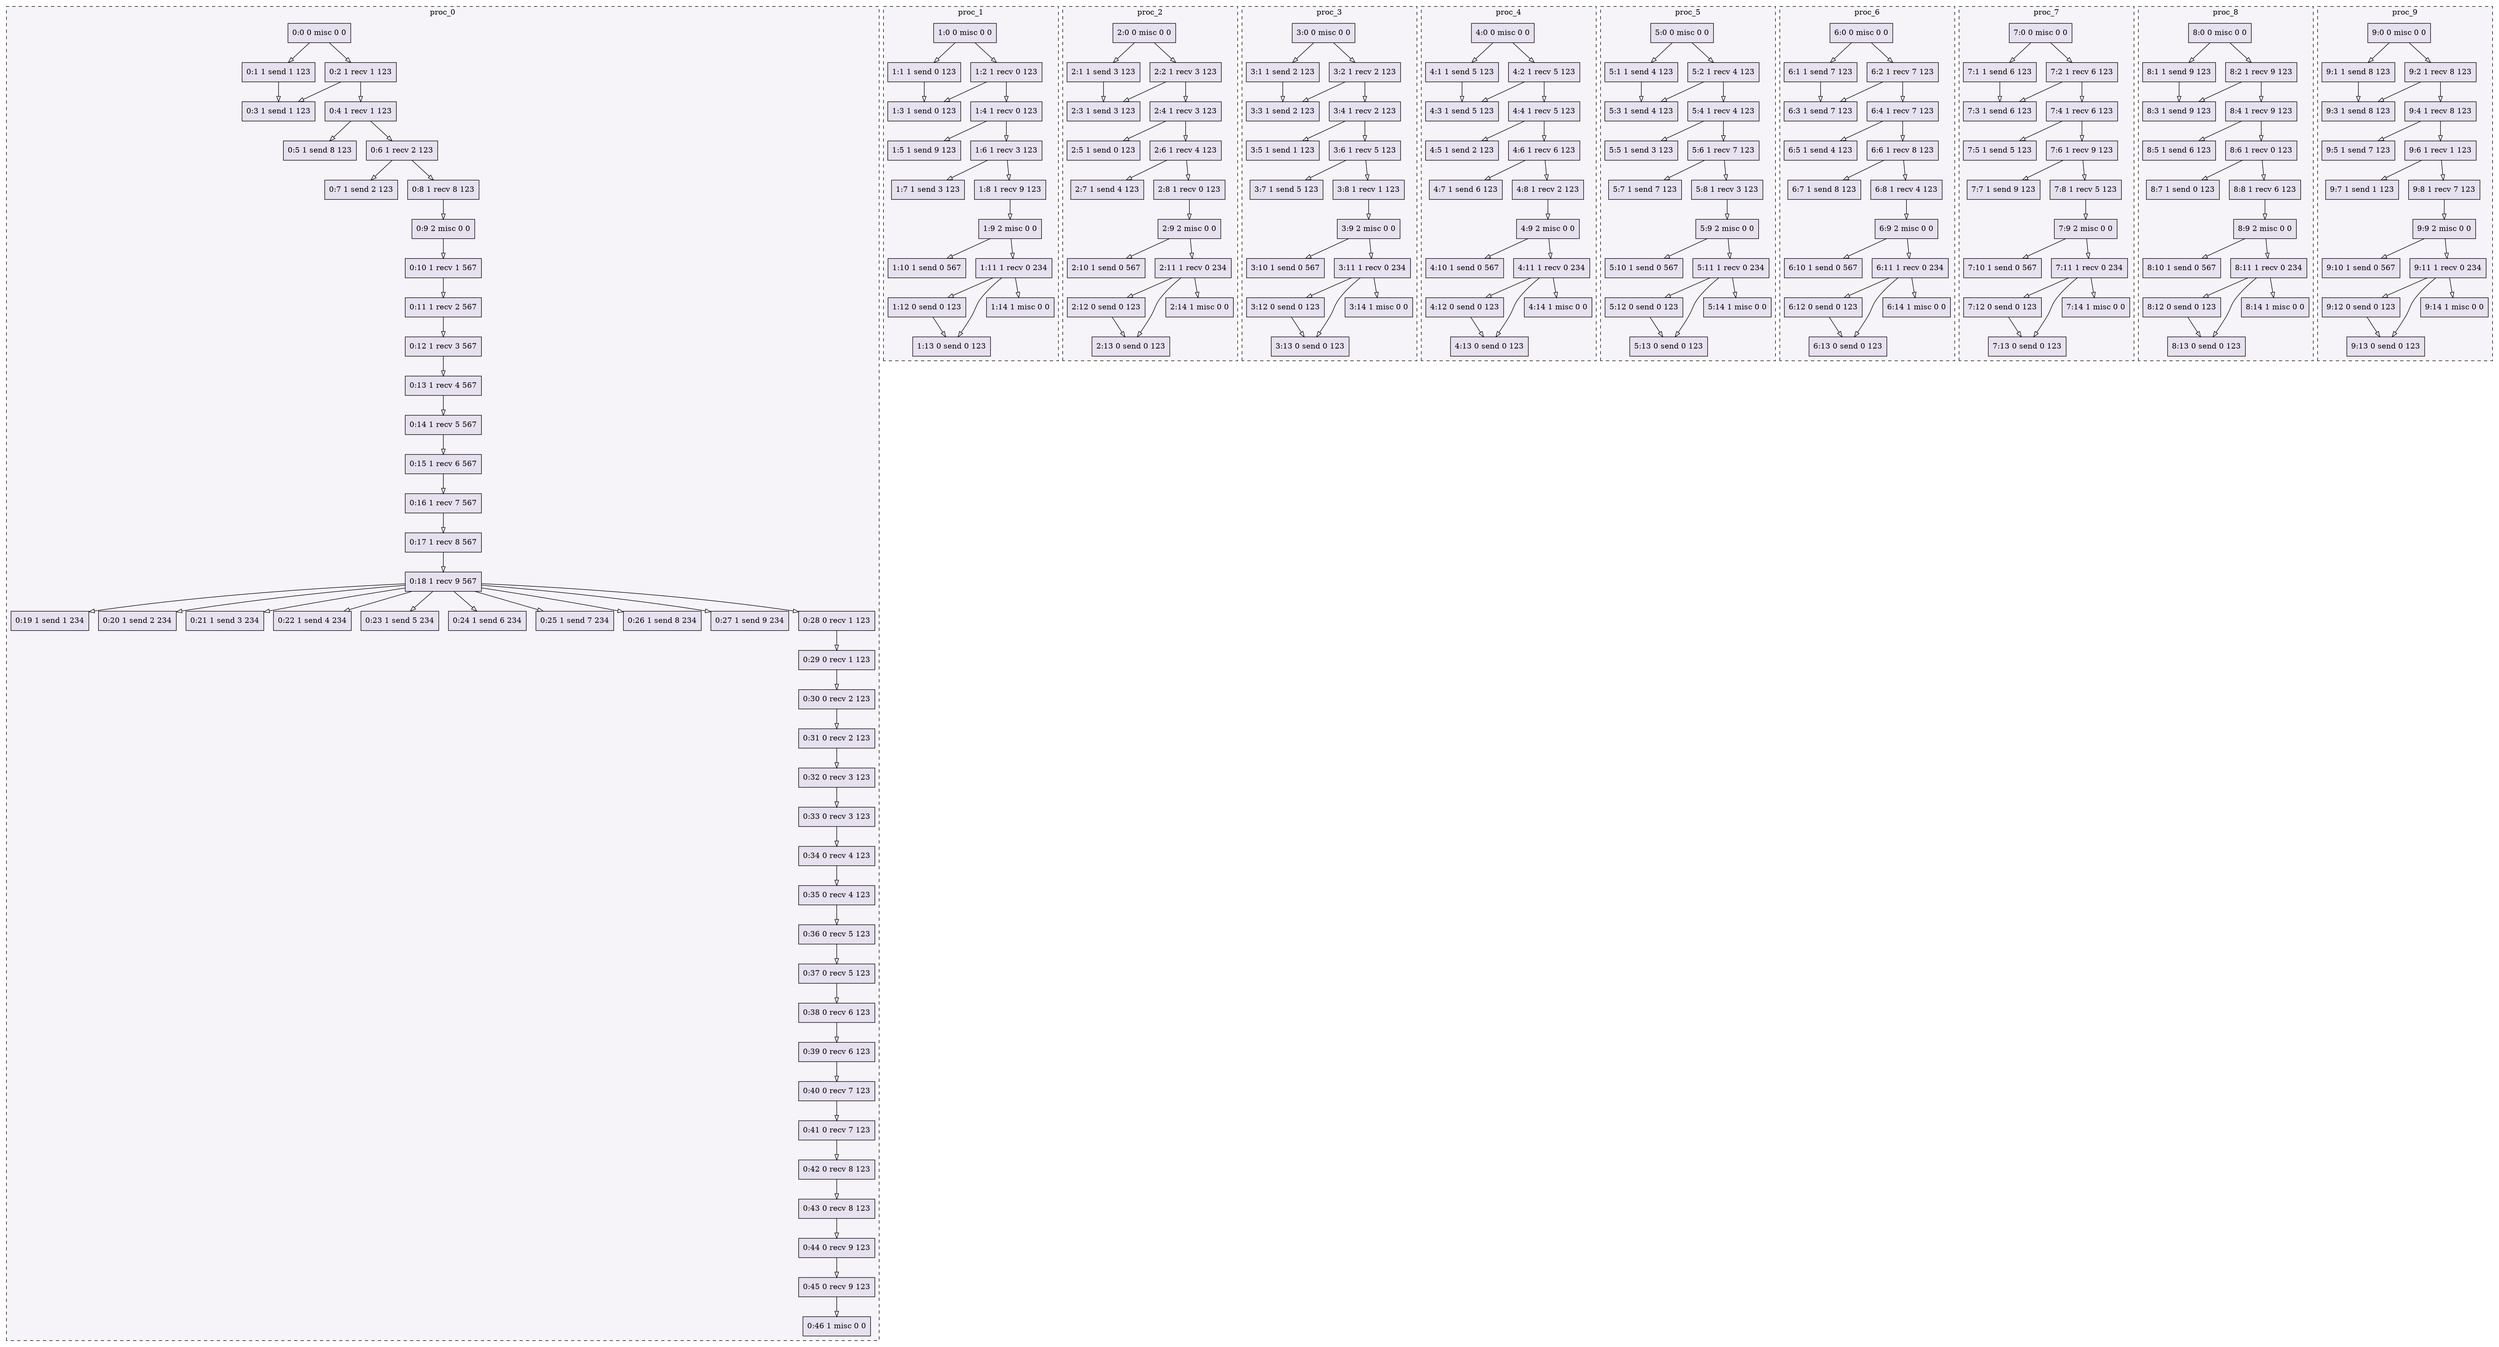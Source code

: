 digraph{node[shape=record style=filled colorscheme=purd9 fillcolor=2];subgraph cluster0{style=dashed;colorscheme=purd9;bgcolor=1;edge[arrowhead=empty];label=proc_0;0[label="0:0 0 misc 0 0"];1[label="0:1 1 send 1 123"];2[label="0:2 1 recv 1 123"];3[label="0:3 1 send 1 123"];4[label="0:4 1 recv 1 123"];5[label="0:5 1 send 8 123"];6[label="0:6 1 recv 2 123"];7[label="0:7 1 send 2 123"];8[label="0:8 1 recv 8 123"];9[label="0:9 2 misc 0 0"];10[label="0:10 1 recv 1 567"];11[label="0:11 1 recv 2 567"];12[label="0:12 1 recv 3 567"];13[label="0:13 1 recv 4 567"];14[label="0:14 1 recv 5 567"];15[label="0:15 1 recv 6 567"];16[label="0:16 1 recv 7 567"];17[label="0:17 1 recv 8 567"];18[label="0:18 1 recv 9 567"];19[label="0:19 1 send 1 234"];20[label="0:20 1 send 2 234"];21[label="0:21 1 send 3 234"];22[label="0:22 1 send 4 234"];23[label="0:23 1 send 5 234"];24[label="0:24 1 send 6 234"];25[label="0:25 1 send 7 234"];26[label="0:26 1 send 8 234"];27[label="0:27 1 send 9 234"];28[label="0:28 0 recv 1 123"];29[label="0:29 0 recv 1 123"];30[label="0:30 0 recv 2 123"];31[label="0:31 0 recv 2 123"];32[label="0:32 0 recv 3 123"];33[label="0:33 0 recv 3 123"];34[label="0:34 0 recv 4 123"];35[label="0:35 0 recv 4 123"];36[label="0:36 0 recv 5 123"];37[label="0:37 0 recv 5 123"];38[label="0:38 0 recv 6 123"];39[label="0:39 0 recv 6 123"];40[label="0:40 0 recv 7 123"];41[label="0:41 0 recv 7 123"];42[label="0:42 0 recv 8 123"];43[label="0:43 0 recv 8 123"];44[label="0:44 0 recv 9 123"];45[label="0:45 0 recv 9 123"];46[label="0:46 1 misc 0 0"];0->1;0->2;2->3;1->3;2->4;4->5;4->6;6->7;6->8;8->9;9->10;10->11;11->12;12->13;13->14;14->15;15->16;16->17;17->18;18->19;18->20;18->21;18->22;18->23;18->24;18->25;18->26;18->27;18->28;28->29;29->30;30->31;31->32;32->33;33->34;34->35;35->36;36->37;37->38;38->39;39->40;40->41;41->42;42->43;43->44;44->45;45->46;}subgraph cluster1{style=dashed;colorscheme=purd9;bgcolor=1;edge[arrowhead=empty];label=proc_1;47[label="1:0 0 misc 0 0"];48[label="1:1 1 send 0 123"];49[label="1:2 1 recv 0 123"];50[label="1:3 1 send 0 123"];51[label="1:4 1 recv 0 123"];52[label="1:5 1 send 9 123"];53[label="1:6 1 recv 3 123"];54[label="1:7 1 send 3 123"];55[label="1:8 1 recv 9 123"];56[label="1:9 2 misc 0 0"];57[label="1:10 1 send 0 567"];58[label="1:11 1 recv 0 234"];59[label="1:12 0 send 0 123"];60[label="1:13 0 send 0 123"];61[label="1:14 1 misc 0 0"];47->48;47->49;49->50;48->50;49->51;51->52;51->53;53->54;53->55;55->56;56->57;56->58;58->59;59->60;58->60;58->61;}subgraph cluster2{style=dashed;colorscheme=purd9;bgcolor=1;edge[arrowhead=empty];label=proc_2;62[label="2:0 0 misc 0 0"];63[label="2:1 1 send 3 123"];64[label="2:2 1 recv 3 123"];65[label="2:3 1 send 3 123"];66[label="2:4 1 recv 3 123"];67[label="2:5 1 send 0 123"];68[label="2:6 1 recv 4 123"];69[label="2:7 1 send 4 123"];70[label="2:8 1 recv 0 123"];71[label="2:9 2 misc 0 0"];72[label="2:10 1 send 0 567"];73[label="2:11 1 recv 0 234"];74[label="2:12 0 send 0 123"];75[label="2:13 0 send 0 123"];76[label="2:14 1 misc 0 0"];62->63;62->64;64->65;63->65;64->66;66->67;66->68;68->69;68->70;70->71;71->72;71->73;73->74;74->75;73->75;73->76;}subgraph cluster3{style=dashed;colorscheme=purd9;bgcolor=1;edge[arrowhead=empty];label=proc_3;77[label="3:0 0 misc 0 0"];78[label="3:1 1 send 2 123"];79[label="3:2 1 recv 2 123"];80[label="3:3 1 send 2 123"];81[label="3:4 1 recv 2 123"];82[label="3:5 1 send 1 123"];83[label="3:6 1 recv 5 123"];84[label="3:7 1 send 5 123"];85[label="3:8 1 recv 1 123"];86[label="3:9 2 misc 0 0"];87[label="3:10 1 send 0 567"];88[label="3:11 1 recv 0 234"];89[label="3:12 0 send 0 123"];90[label="3:13 0 send 0 123"];91[label="3:14 1 misc 0 0"];77->78;77->79;79->80;78->80;79->81;81->82;81->83;83->84;83->85;85->86;86->87;86->88;88->89;89->90;88->90;88->91;}subgraph cluster4{style=dashed;colorscheme=purd9;bgcolor=1;edge[arrowhead=empty];label=proc_4;92[label="4:0 0 misc 0 0"];93[label="4:1 1 send 5 123"];94[label="4:2 1 recv 5 123"];95[label="4:3 1 send 5 123"];96[label="4:4 1 recv 5 123"];97[label="4:5 1 send 2 123"];98[label="4:6 1 recv 6 123"];99[label="4:7 1 send 6 123"];100[label="4:8 1 recv 2 123"];101[label="4:9 2 misc 0 0"];102[label="4:10 1 send 0 567"];103[label="4:11 1 recv 0 234"];104[label="4:12 0 send 0 123"];105[label="4:13 0 send 0 123"];106[label="4:14 1 misc 0 0"];92->93;92->94;94->95;93->95;94->96;96->97;96->98;98->99;98->100;100->101;101->102;101->103;103->104;104->105;103->105;103->106;}subgraph cluster5{style=dashed;colorscheme=purd9;bgcolor=1;edge[arrowhead=empty];label=proc_5;107[label="5:0 0 misc 0 0"];108[label="5:1 1 send 4 123"];109[label="5:2 1 recv 4 123"];110[label="5:3 1 send 4 123"];111[label="5:4 1 recv 4 123"];112[label="5:5 1 send 3 123"];113[label="5:6 1 recv 7 123"];114[label="5:7 1 send 7 123"];115[label="5:8 1 recv 3 123"];116[label="5:9 2 misc 0 0"];117[label="5:10 1 send 0 567"];118[label="5:11 1 recv 0 234"];119[label="5:12 0 send 0 123"];120[label="5:13 0 send 0 123"];121[label="5:14 1 misc 0 0"];107->108;107->109;109->110;108->110;109->111;111->112;111->113;113->114;113->115;115->116;116->117;116->118;118->119;119->120;118->120;118->121;}subgraph cluster6{style=dashed;colorscheme=purd9;bgcolor=1;edge[arrowhead=empty];label=proc_6;122[label="6:0 0 misc 0 0"];123[label="6:1 1 send 7 123"];124[label="6:2 1 recv 7 123"];125[label="6:3 1 send 7 123"];126[label="6:4 1 recv 7 123"];127[label="6:5 1 send 4 123"];128[label="6:6 1 recv 8 123"];129[label="6:7 1 send 8 123"];130[label="6:8 1 recv 4 123"];131[label="6:9 2 misc 0 0"];132[label="6:10 1 send 0 567"];133[label="6:11 1 recv 0 234"];134[label="6:12 0 send 0 123"];135[label="6:13 0 send 0 123"];136[label="6:14 1 misc 0 0"];122->123;122->124;124->125;123->125;124->126;126->127;126->128;128->129;128->130;130->131;131->132;131->133;133->134;134->135;133->135;133->136;}subgraph cluster7{style=dashed;colorscheme=purd9;bgcolor=1;edge[arrowhead=empty];label=proc_7;137[label="7:0 0 misc 0 0"];138[label="7:1 1 send 6 123"];139[label="7:2 1 recv 6 123"];140[label="7:3 1 send 6 123"];141[label="7:4 1 recv 6 123"];142[label="7:5 1 send 5 123"];143[label="7:6 1 recv 9 123"];144[label="7:7 1 send 9 123"];145[label="7:8 1 recv 5 123"];146[label="7:9 2 misc 0 0"];147[label="7:10 1 send 0 567"];148[label="7:11 1 recv 0 234"];149[label="7:12 0 send 0 123"];150[label="7:13 0 send 0 123"];151[label="7:14 1 misc 0 0"];137->138;137->139;139->140;138->140;139->141;141->142;141->143;143->144;143->145;145->146;146->147;146->148;148->149;149->150;148->150;148->151;}subgraph cluster8{style=dashed;colorscheme=purd9;bgcolor=1;edge[arrowhead=empty];label=proc_8;152[label="8:0 0 misc 0 0"];153[label="8:1 1 send 9 123"];154[label="8:2 1 recv 9 123"];155[label="8:3 1 send 9 123"];156[label="8:4 1 recv 9 123"];157[label="8:5 1 send 6 123"];158[label="8:6 1 recv 0 123"];159[label="8:7 1 send 0 123"];160[label="8:8 1 recv 6 123"];161[label="8:9 2 misc 0 0"];162[label="8:10 1 send 0 567"];163[label="8:11 1 recv 0 234"];164[label="8:12 0 send 0 123"];165[label="8:13 0 send 0 123"];166[label="8:14 1 misc 0 0"];152->153;152->154;154->155;153->155;154->156;156->157;156->158;158->159;158->160;160->161;161->162;161->163;163->164;164->165;163->165;163->166;}subgraph cluster9{style=dashed;colorscheme=purd9;bgcolor=1;edge[arrowhead=empty];label=proc_9;167[label="9:0 0 misc 0 0"];168[label="9:1 1 send 8 123"];169[label="9:2 1 recv 8 123"];170[label="9:3 1 send 8 123"];171[label="9:4 1 recv 8 123"];172[label="9:5 1 send 7 123"];173[label="9:6 1 recv 1 123"];174[label="9:7 1 send 1 123"];175[label="9:8 1 recv 7 123"];176[label="9:9 2 misc 0 0"];177[label="9:10 1 send 0 567"];178[label="9:11 1 recv 0 234"];179[label="9:12 0 send 0 123"];180[label="9:13 0 send 0 123"];181[label="9:14 1 misc 0 0"];167->168;167->169;169->170;168->170;169->171;171->172;171->173;173->174;173->175;175->176;176->177;176->178;178->179;179->180;178->180;178->181;}}